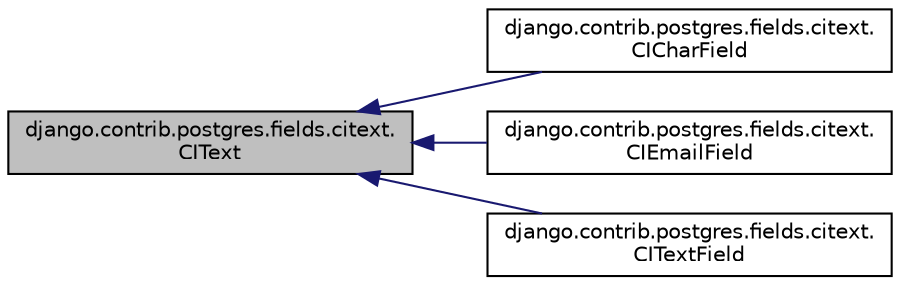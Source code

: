 digraph "django.contrib.postgres.fields.citext.CIText"
{
 // LATEX_PDF_SIZE
  edge [fontname="Helvetica",fontsize="10",labelfontname="Helvetica",labelfontsize="10"];
  node [fontname="Helvetica",fontsize="10",shape=record];
  rankdir="LR";
  Node1 [label="django.contrib.postgres.fields.citext.\lCIText",height=0.2,width=0.4,color="black", fillcolor="grey75", style="filled", fontcolor="black",tooltip=" "];
  Node1 -> Node2 [dir="back",color="midnightblue",fontsize="10",style="solid",fontname="Helvetica"];
  Node2 [label="django.contrib.postgres.fields.citext.\lCICharField",height=0.2,width=0.4,color="black", fillcolor="white", style="filled",URL="$d3/d70/classdjango_1_1contrib_1_1postgres_1_1fields_1_1citext_1_1_c_i_char_field.html",tooltip=" "];
  Node1 -> Node3 [dir="back",color="midnightblue",fontsize="10",style="solid",fontname="Helvetica"];
  Node3 [label="django.contrib.postgres.fields.citext.\lCIEmailField",height=0.2,width=0.4,color="black", fillcolor="white", style="filled",URL="$d5/d16/classdjango_1_1contrib_1_1postgres_1_1fields_1_1citext_1_1_c_i_email_field.html",tooltip=" "];
  Node1 -> Node4 [dir="back",color="midnightblue",fontsize="10",style="solid",fontname="Helvetica"];
  Node4 [label="django.contrib.postgres.fields.citext.\lCITextField",height=0.2,width=0.4,color="black", fillcolor="white", style="filled",URL="$d9/de8/classdjango_1_1contrib_1_1postgres_1_1fields_1_1citext_1_1_c_i_text_field.html",tooltip=" "];
}
